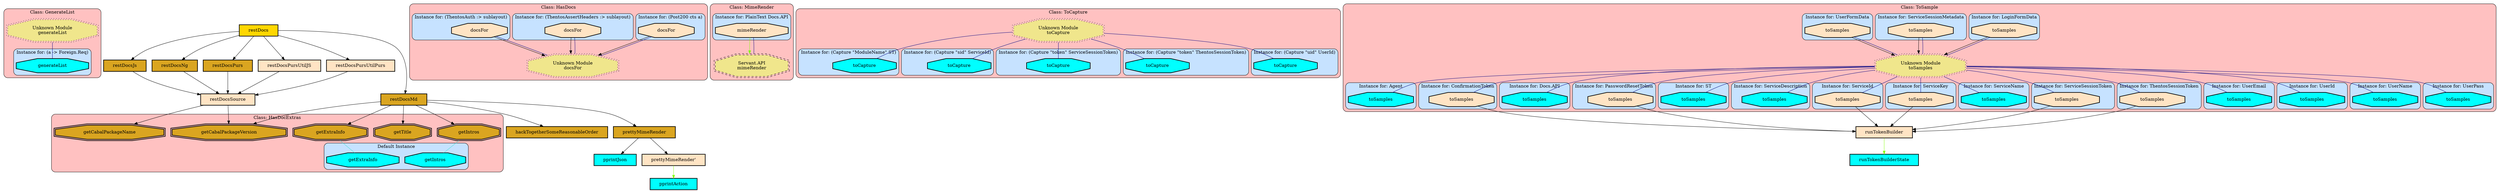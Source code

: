 digraph "Diagram of: Thentos.Backend.Api.Docs.Common" {
    node [margin="0.4,0.1"
         ,style=filled];
    subgraph cluster_Class_GenerateList {
        graph [label="Class: GenerateList"
              ,style="filled,rounded"
              ,fillcolor=rosybrown1];
        subgraph cluster_Class_GenerateList_Data_aForeignReq {
            graph [label="Instance for: (a -> Foreign.Req)"
                  ,style="filled,rounded"
                  ,fillcolor=slategray1];
            4 [label=generateList
              ,shape=octagon
              ,fillcolor=cyan
              ,style="filled,bold"];
        }
        53 [label="Unknown Module\ngenerateList"
           ,shape=doubleoctagon
           ,fillcolor=khaki
           ,style="filled,dotted"];
    }
    subgraph cluster_Class_HasDocExtras {
        graph [label="Class: HasDocExtras"
              ,style="filled,rounded"
              ,fillcolor=rosybrown1];
        subgraph cluster_DefaultInstance_HasDocExtras {
            graph [label="Default Instance"
                  ,style="filled,rounded"
                  ,fillcolor=slategray1];
            8 [label=getExtraInfo
              ,shape=octagon
              ,fillcolor=cyan
              ,style="filled,bold"];
            10 [label=getIntros
               ,shape=octagon
               ,fillcolor=cyan
               ,style="filled,bold"];
        }
        5 [label=getCabalPackageName
          ,shape=doubleoctagon
          ,fillcolor=goldenrod
          ,style="filled,bold"];
        6 [label=getCabalPackageVersion
          ,shape=doubleoctagon
          ,fillcolor=goldenrod
          ,style="filled,bold"];
        7 [label=getExtraInfo
          ,shape=doubleoctagon
          ,fillcolor=goldenrod
          ,style="filled,bold"];
        9 [label=getIntros
          ,shape=doubleoctagon
          ,fillcolor=goldenrod
          ,style="filled,bold"];
        11 [label=getTitle
           ,shape=doubleoctagon
           ,fillcolor=goldenrod
           ,style="filled,bold"];
    }
    subgraph cluster_Class_HasDocs {
        graph [label="Class: HasDocs"
              ,style="filled,rounded"
              ,fillcolor=rosybrown1];
        subgraph cluster_Class_HasDocs_Data_Post200ctsa {
            graph [label="Instance for: (Post200 cts a)"
                  ,style="filled,rounded"
                  ,fillcolor=slategray1];
            1 [label=docsFor
              ,shape=octagon
              ,fillcolor=bisque
              ,style="filled,bold"];
        }
        subgraph cluster_Class_HasDocs_Data_ThentosAssertHeaderssublayout {
            graph [label="Instance for: (ThentosAssertHeaders :> sublayout)"
                  ,style="filled,rounded"
                  ,fillcolor=slategray1];
            2 [label=docsFor
              ,shape=octagon
              ,fillcolor=bisque
              ,style="filled,bold"];
        }
        subgraph cluster_Class_HasDocs_Data_ThentosAuthsublayout {
            graph [label="Instance for: (ThentosAuth :> sublayout)"
                  ,style="filled,rounded"
                  ,fillcolor=slategray1];
            3 [label=docsFor
              ,shape=octagon
              ,fillcolor=bisque
              ,style="filled,bold"];
        }
        52 [label="Unknown Module\ndocsFor"
           ,shape=doubleoctagon
           ,fillcolor=khaki
           ,style="filled,dotted"];
    }
    subgraph cluster_Class_MimeRender {
        graph [label="Class: MimeRender"
              ,style="filled,rounded"
              ,fillcolor=rosybrown1];
        subgraph cluster_Class_MimeRender_Data_PlainTextDocsAPI {
            graph [label="Instance for: PlainText Docs.API"
                  ,style="filled,rounded"
                  ,fillcolor=slategray1];
            13 [label=mimeRender
               ,shape=octagon
               ,fillcolor=bisque
               ,style="filled,bold"];
        }
        51 [label="Servant.API\nmimeRender"
           ,shape=doubleoctagon
           ,fillcolor=khaki
           ,style="filled,dashed"];
    }
    subgraph cluster_Class_ToCapture {
        graph [label="Class: ToCapture"
              ,style="filled,rounded"
              ,fillcolor=rosybrown1];
        subgraph cluster_Class_ToCapture_Data_CaptureModuleNameST {
            graph [label="Instance for: (Capture \"ModuleName\" ST)"
                  ,style="filled,rounded"
                  ,fillcolor=slategray1];
            28 [label=toCapture
               ,shape=octagon
               ,fillcolor=cyan
               ,style="filled,bold"];
        }
        subgraph cluster_Class_ToCapture_Data_CapturesidServiceId {
            graph [label="Instance for: (Capture \"sid\" ServiceId)"
                  ,style="filled,rounded"
                  ,fillcolor=slategray1];
            29 [label=toCapture
               ,shape=octagon
               ,fillcolor=cyan
               ,style="filled,bold"];
        }
        subgraph cluster_Class_ToCapture_Data_CapturetokenServiceSessionToken {
            graph [label="Instance for: (Capture \"token\" ServiceSessionToken)"
                  ,style="filled,rounded"
                  ,fillcolor=slategray1];
            30 [label=toCapture
               ,shape=octagon
               ,fillcolor=cyan
               ,style="filled,bold"];
        }
        subgraph cluster_Class_ToCapture_Data_CapturetokenThentosSessionToken {
            graph [label="Instance for: (Capture \"token\" ThentosSessionToken)"
                  ,style="filled,rounded"
                  ,fillcolor=slategray1];
            31 [label=toCapture
               ,shape=octagon
               ,fillcolor=cyan
               ,style="filled,bold"];
        }
        subgraph cluster_Class_ToCapture_Data_CaptureuidUserId {
            graph [label="Instance for: (Capture \"uid\" UserId)"
                  ,style="filled,rounded"
                  ,fillcolor=slategray1];
            32 [label=toCapture
               ,shape=octagon
               ,fillcolor=cyan
               ,style="filled,bold"];
        }
        54 [label="Unknown Module\ntoCapture"
           ,shape=doubleoctagon
           ,fillcolor=khaki
           ,style="filled,dotted"];
    }
    subgraph cluster_Class_ToSample {
        graph [label="Class: ToSample"
              ,style="filled,rounded"
              ,fillcolor=rosybrown1];
        subgraph cluster_Class_ToSample_Data_Agent {
            graph [label="Instance for: Agent"
                  ,style="filled,rounded"
                  ,fillcolor=slategray1];
            33 [label=toSamples
               ,shape=octagon
               ,fillcolor=cyan
               ,style="filled,bold"];
        }
        subgraph cluster_Class_ToSample_Data_ConfirmationToken {
            graph [label="Instance for: ConfirmationToken"
                  ,style="filled,rounded"
                  ,fillcolor=slategray1];
            34 [label=toSamples
               ,shape=octagon
               ,fillcolor=bisque
               ,style="filled,bold"];
        }
        subgraph cluster_Class_ToSample_Data_DocsAPI {
            graph [label="Instance for: Docs.API"
                  ,style="filled,rounded"
                  ,fillcolor=slategray1];
            35 [label=toSamples
               ,shape=octagon
               ,fillcolor=cyan
               ,style="filled,bold"];
        }
        subgraph cluster_Class_ToSample_Data_LoginFormData {
            graph [label="Instance for: LoginFormData"
                  ,style="filled,rounded"
                  ,fillcolor=slategray1];
            36 [label=toSamples
               ,shape=octagon
               ,fillcolor=bisque
               ,style="filled,bold"];
        }
        subgraph cluster_Class_ToSample_Data_PasswordResetToken {
            graph [label="Instance for: PasswordResetToken"
                  ,style="filled,rounded"
                  ,fillcolor=slategray1];
            37 [label=toSamples
               ,shape=octagon
               ,fillcolor=bisque
               ,style="filled,bold"];
        }
        subgraph cluster_Class_ToSample_Data_ST {
            graph [label="Instance for: ST"
                  ,style="filled,rounded"
                  ,fillcolor=slategray1];
            38 [label=toSamples
               ,shape=octagon
               ,fillcolor=cyan
               ,style="filled,bold"];
        }
        subgraph cluster_Class_ToSample_Data_ServiceDescription {
            graph [label="Instance for: ServiceDescription"
                  ,style="filled,rounded"
                  ,fillcolor=slategray1];
            39 [label=toSamples
               ,shape=octagon
               ,fillcolor=cyan
               ,style="filled,bold"];
        }
        subgraph cluster_Class_ToSample_Data_ServiceId {
            graph [label="Instance for: ServiceId"
                  ,style="filled,rounded"
                  ,fillcolor=slategray1];
            40 [label=toSamples
               ,shape=octagon
               ,fillcolor=bisque
               ,style="filled,bold"];
        }
        subgraph cluster_Class_ToSample_Data_ServiceKey {
            graph [label="Instance for: ServiceKey"
                  ,style="filled,rounded"
                  ,fillcolor=slategray1];
            41 [label=toSamples
               ,shape=octagon
               ,fillcolor=bisque
               ,style="filled,bold"];
        }
        subgraph cluster_Class_ToSample_Data_ServiceName {
            graph [label="Instance for: ServiceName"
                  ,style="filled,rounded"
                  ,fillcolor=slategray1];
            42 [label=toSamples
               ,shape=octagon
               ,fillcolor=cyan
               ,style="filled,bold"];
        }
        subgraph cluster_Class_ToSample_Data_ServiceSessionMetadata {
            graph [label="Instance for: ServiceSessionMetadata"
                  ,style="filled,rounded"
                  ,fillcolor=slategray1];
            43 [label=toSamples
               ,shape=octagon
               ,fillcolor=bisque
               ,style="filled,bold"];
        }
        subgraph cluster_Class_ToSample_Data_ServiceSessionToken {
            graph [label="Instance for: ServiceSessionToken"
                  ,style="filled,rounded"
                  ,fillcolor=slategray1];
            44 [label=toSamples
               ,shape=octagon
               ,fillcolor=bisque
               ,style="filled,bold"];
        }
        subgraph cluster_Class_ToSample_Data_ThentosSessionToken {
            graph [label="Instance for: ThentosSessionToken"
                  ,style="filled,rounded"
                  ,fillcolor=slategray1];
            45 [label=toSamples
               ,shape=octagon
               ,fillcolor=bisque
               ,style="filled,bold"];
        }
        subgraph cluster_Class_ToSample_Data_UserEmail {
            graph [label="Instance for: UserEmail"
                  ,style="filled,rounded"
                  ,fillcolor=slategray1];
            46 [label=toSamples
               ,shape=octagon
               ,fillcolor=cyan
               ,style="filled,bold"];
        }
        subgraph cluster_Class_ToSample_Data_UserFormData {
            graph [label="Instance for: UserFormData"
                  ,style="filled,rounded"
                  ,fillcolor=slategray1];
            47 [label=toSamples
               ,shape=octagon
               ,fillcolor=bisque
               ,style="filled,bold"];
        }
        subgraph cluster_Class_ToSample_Data_UserId {
            graph [label="Instance for: UserId"
                  ,style="filled,rounded"
                  ,fillcolor=slategray1];
            48 [label=toSamples
               ,shape=octagon
               ,fillcolor=cyan
               ,style="filled,bold"];
        }
        subgraph cluster_Class_ToSample_Data_UserName {
            graph [label="Instance for: UserName"
                  ,style="filled,rounded"
                  ,fillcolor=slategray1];
            49 [label=toSamples
               ,shape=octagon
               ,fillcolor=cyan
               ,style="filled,bold"];
        }
        subgraph cluster_Class_ToSample_Data_UserPass {
            graph [label="Instance for: UserPass"
                  ,style="filled,rounded"
                  ,fillcolor=slategray1];
            50 [label=toSamples
               ,shape=octagon
               ,fillcolor=cyan
               ,style="filled,bold"];
        }
        55 [label="Unknown Module\ntoSamples"
           ,shape=doubleoctagon
           ,fillcolor=khaki
           ,style="filled,dotted"];
    }
    12 [label=hackTogetherSomeReasonableOrder
       ,shape=box
       ,fillcolor=goldenrod
       ,style="filled,bold"];
    14 [label=pprintAction
       ,shape=box
       ,fillcolor=cyan
       ,style="filled,bold"];
    15 [label=pprintJson
       ,shape=box
       ,fillcolor=cyan
       ,style="filled,bold"];
    16 [label=prettyMimeRender
       ,shape=box
       ,fillcolor=goldenrod
       ,style="filled,bold"];
    17 [label="prettyMimeRender'"
       ,shape=box
       ,fillcolor=bisque
       ,style="filled,bold"];
    18 [label=restDocs
       ,shape=box
       ,fillcolor=gold
       ,style="filled,bold"];
    19 [label=restDocsJs
       ,shape=box
       ,fillcolor=goldenrod
       ,style="filled,bold"];
    20 [label=restDocsMd
       ,shape=box
       ,fillcolor=goldenrod
       ,style="filled,bold"];
    21 [label=restDocsNg
       ,shape=box
       ,fillcolor=goldenrod
       ,style="filled,bold"];
    22 [label=restDocsPurs
       ,shape=box
       ,fillcolor=goldenrod
       ,style="filled,bold"];
    23 [label=restDocsPursUtilJS
       ,shape=box
       ,fillcolor=bisque
       ,style="filled,bold"];
    24 [label=restDocsPursUtilPurs
       ,shape=box
       ,fillcolor=bisque
       ,style="filled,bold"];
    25 [label=restDocsSource
       ,shape=box
       ,fillcolor=bisque
       ,style="filled,bold"];
    26 [label=runTokenBuilder
       ,shape=box
       ,fillcolor=bisque
       ,style="filled,bold"];
    27 [label=runTokenBuilderState
       ,shape=box
       ,fillcolor=cyan
       ,style="filled,bold"];
    1 -> 52 [penwidth=1
            ,color=black];
    2 -> 52 [penwidth=1
            ,color=black];
    3 -> 52 [penwidth=1
            ,color=black];
    7 -> 8 [penwidth=1
           ,color=turquoise
           ,dir=none];
    9 -> 10 [penwidth=1
            ,color=turquoise
            ,dir=none];
    13 -> 51 [penwidth=1
             ,color=chartreuse];
    16 -> 15 [penwidth=1
             ,color=black];
    16 -> 17 [penwidth=1
             ,color=black];
    17 -> 14 [penwidth=1
             ,color=chartreuse];
    18 -> 19 [penwidth=1
             ,color=black];
    18 -> 20 [penwidth=1
             ,color=black];
    18 -> 21 [penwidth=1
             ,color=black];
    18 -> 22 [penwidth=1
             ,color=black];
    18 -> 23 [penwidth=1
             ,color=black];
    18 -> 24 [penwidth=1
             ,color=black];
    19 -> 25 [penwidth=1
             ,color=black];
    20 -> 6 [penwidth=1
            ,color=black];
    20 -> 7 [penwidth=1
            ,color=black];
    20 -> 9 [penwidth=1
            ,color=black];
    20 -> 11 [penwidth=1
             ,color=black];
    20 -> 12 [penwidth=1
             ,color=black];
    20 -> 16 [penwidth=1
             ,color=black];
    21 -> 25 [penwidth=1
             ,color=black];
    22 -> 25 [penwidth=1
             ,color=black];
    23 -> 25 [penwidth=1
             ,color=black];
    24 -> 25 [penwidth=1
             ,color=black];
    25 -> 5 [penwidth=1
            ,color=black];
    25 -> 6 [penwidth=1
            ,color=black];
    26 -> 27 [penwidth=1
             ,color=chartreuse];
    34 -> 26 [penwidth=1
             ,color=black];
    36 -> 55 [penwidth=1
             ,color=black];
    37 -> 26 [penwidth=1
             ,color=black];
    40 -> 26 [penwidth=1
             ,color=black];
    41 -> 26 [penwidth=1
             ,color=black];
    43 -> 55 [penwidth=1
             ,color=black];
    44 -> 26 [penwidth=1
             ,color=black];
    45 -> 26 [penwidth=1
             ,color=black];
    47 -> 55 [penwidth=1
             ,color=black];
    51 -> 13 [penwidth=1
             ,color=navy
             ,dir=none];
    52 -> 1 [penwidth=1
            ,color=navy
            ,dir=none];
    52 -> 2 [penwidth=1
            ,color=navy
            ,dir=none];
    52 -> 3 [penwidth=1
            ,color=navy
            ,dir=none];
    53 -> 4 [penwidth=1
            ,color=navy
            ,dir=none];
    54 -> 28 [penwidth=1
             ,color=navy
             ,dir=none];
    54 -> 29 [penwidth=1
             ,color=navy
             ,dir=none];
    54 -> 30 [penwidth=1
             ,color=navy
             ,dir=none];
    54 -> 31 [penwidth=1
             ,color=navy
             ,dir=none];
    54 -> 32 [penwidth=1
             ,color=navy
             ,dir=none];
    55 -> 33 [penwidth=1
             ,color=navy
             ,dir=none];
    55 -> 34 [penwidth=1
             ,color=navy
             ,dir=none];
    55 -> 35 [penwidth=1
             ,color=navy
             ,dir=none];
    55 -> 36 [penwidth=1
             ,color=navy
             ,dir=none];
    55 -> 37 [penwidth=1
             ,color=navy
             ,dir=none];
    55 -> 38 [penwidth=1
             ,color=navy
             ,dir=none];
    55 -> 39 [penwidth=1
             ,color=navy
             ,dir=none];
    55 -> 40 [penwidth=1
             ,color=navy
             ,dir=none];
    55 -> 41 [penwidth=1
             ,color=navy
             ,dir=none];
    55 -> 42 [penwidth=1
             ,color=navy
             ,dir=none];
    55 -> 43 [penwidth=1
             ,color=navy
             ,dir=none];
    55 -> 44 [penwidth=1
             ,color=navy
             ,dir=none];
    55 -> 45 [penwidth=1
             ,color=navy
             ,dir=none];
    55 -> 46 [penwidth=1
             ,color=navy
             ,dir=none];
    55 -> 47 [penwidth=1
             ,color=navy
             ,dir=none];
    55 -> 48 [penwidth=1
             ,color=navy
             ,dir=none];
    55 -> 49 [penwidth=1
             ,color=navy
             ,dir=none];
    55 -> 50 [penwidth=1
             ,color=navy
             ,dir=none];
}

